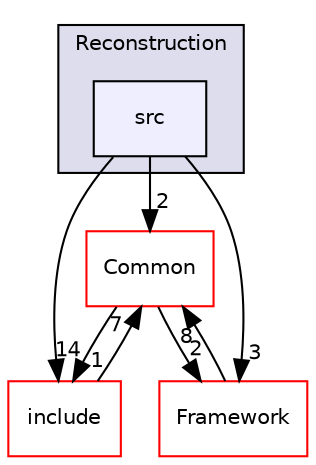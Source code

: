 digraph "/home/travis/build/AliceO2Group/AliceO2/DataFormats/Reconstruction/src" {
  bgcolor=transparent;
  compound=true
  node [ fontsize="10", fontname="Helvetica"];
  edge [ labelfontsize="10", labelfontname="Helvetica"];
  subgraph clusterdir_d269712cc31e133b892a3b3f6424741a {
    graph [ bgcolor="#ddddee", pencolor="black", label="Reconstruction" fontname="Helvetica", fontsize="10", URL="dir_d269712cc31e133b892a3b3f6424741a.html"]
  dir_46bf9eb01275b6b66c6fbadfa4838276 [shape=box, label="src", style="filled", fillcolor="#eeeeff", pencolor="black", URL="dir_46bf9eb01275b6b66c6fbadfa4838276.html"];
  }
  dir_4ab6b4cc6a7edbff49100e9123df213f [shape=box label="Common" color="red" URL="dir_4ab6b4cc6a7edbff49100e9123df213f.html"];
  dir_99c43ad88135ecdb15d6d5c818628268 [shape=box label="include" color="red" URL="dir_99c43ad88135ecdb15d6d5c818628268.html"];
  dir_bcbb2cf9a3d3d83e5515c82071a07177 [shape=box label="Framework" color="red" URL="dir_bcbb2cf9a3d3d83e5515c82071a07177.html"];
  dir_4ab6b4cc6a7edbff49100e9123df213f->dir_99c43ad88135ecdb15d6d5c818628268 [headlabel="1", labeldistance=1.5 headhref="dir_000032_000242.html"];
  dir_4ab6b4cc6a7edbff49100e9123df213f->dir_bcbb2cf9a3d3d83e5515c82071a07177 [headlabel="2", labeldistance=1.5 headhref="dir_000032_000058.html"];
  dir_46bf9eb01275b6b66c6fbadfa4838276->dir_4ab6b4cc6a7edbff49100e9123df213f [headlabel="2", labeldistance=1.5 headhref="dir_000244_000032.html"];
  dir_46bf9eb01275b6b66c6fbadfa4838276->dir_99c43ad88135ecdb15d6d5c818628268 [headlabel="14", labeldistance=1.5 headhref="dir_000244_000242.html"];
  dir_46bf9eb01275b6b66c6fbadfa4838276->dir_bcbb2cf9a3d3d83e5515c82071a07177 [headlabel="3", labeldistance=1.5 headhref="dir_000244_000058.html"];
  dir_99c43ad88135ecdb15d6d5c818628268->dir_4ab6b4cc6a7edbff49100e9123df213f [headlabel="7", labeldistance=1.5 headhref="dir_000242_000032.html"];
  dir_bcbb2cf9a3d3d83e5515c82071a07177->dir_4ab6b4cc6a7edbff49100e9123df213f [headlabel="8", labeldistance=1.5 headhref="dir_000058_000032.html"];
}
